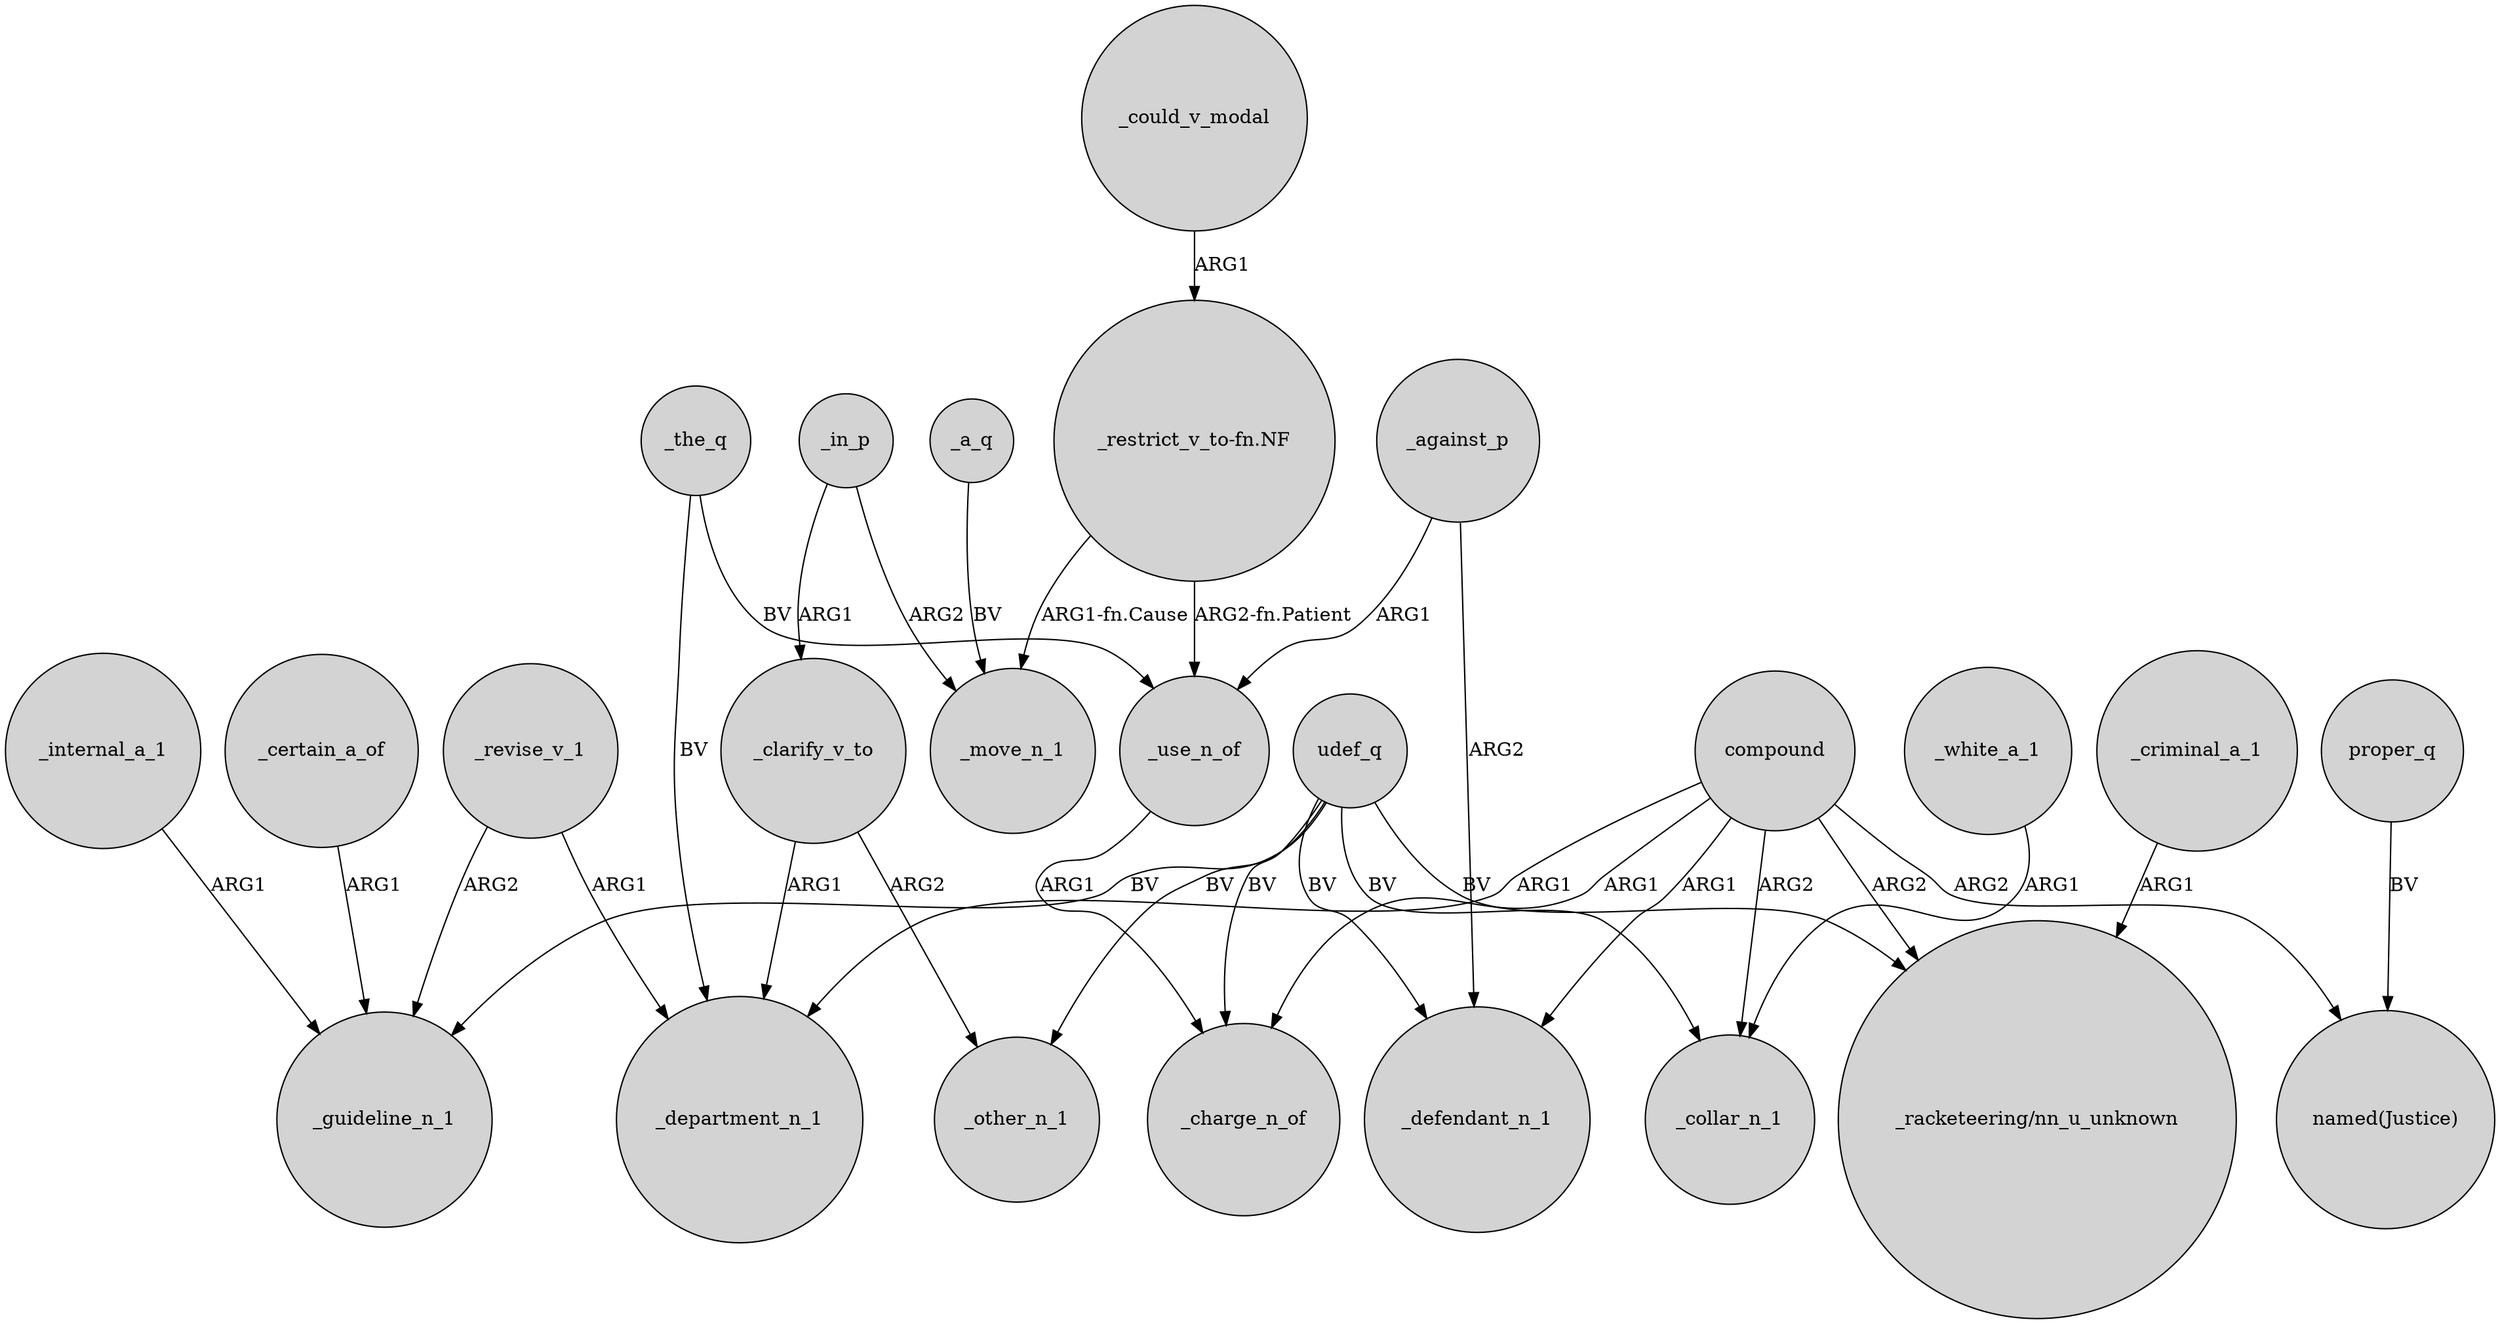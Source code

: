 digraph {
	node [shape=circle style=filled]
	_certain_a_of -> _guideline_n_1 [label=ARG1]
	_against_p -> _use_n_of [label=ARG1]
	_clarify_v_to -> _department_n_1 [label=ARG1]
	_in_p -> _clarify_v_to [label=ARG1]
	compound -> _defendant_n_1 [label=ARG1]
	_clarify_v_to -> _other_n_1 [label=ARG2]
	udef_q -> _guideline_n_1 [label=BV]
	_the_q -> _use_n_of [label=BV]
	_criminal_a_1 -> "_racketeering/nn_u_unknown" [label=ARG1]
	compound -> _department_n_1 [label=ARG1]
	compound -> _collar_n_1 [label=ARG2]
	_revise_v_1 -> _department_n_1 [label=ARG1]
	udef_q -> _charge_n_of [label=BV]
	_against_p -> _defendant_n_1 [label=ARG2]
	_the_q -> _department_n_1 [label=BV]
	udef_q -> _other_n_1 [label=BV]
	proper_q -> "named(Justice)" [label=BV]
	compound -> "named(Justice)" [label=ARG2]
	_internal_a_1 -> _guideline_n_1 [label=ARG1]
	compound -> _charge_n_of [label=ARG1]
	_white_a_1 -> _collar_n_1 [label=ARG1]
	udef_q -> "_racketeering/nn_u_unknown" [label=BV]
	"_restrict_v_to-fn.NF" -> _use_n_of [label="ARG2-fn.Patient"]
	_a_q -> _move_n_1 [label=BV]
	_could_v_modal -> "_restrict_v_to-fn.NF" [label=ARG1]
	compound -> "_racketeering/nn_u_unknown" [label=ARG2]
	_use_n_of -> _charge_n_of [label=ARG1]
	udef_q -> _collar_n_1 [label=BV]
	_in_p -> _move_n_1 [label=ARG2]
	udef_q -> _defendant_n_1 [label=BV]
	_revise_v_1 -> _guideline_n_1 [label=ARG2]
	"_restrict_v_to-fn.NF" -> _move_n_1 [label="ARG1-fn.Cause"]
}
